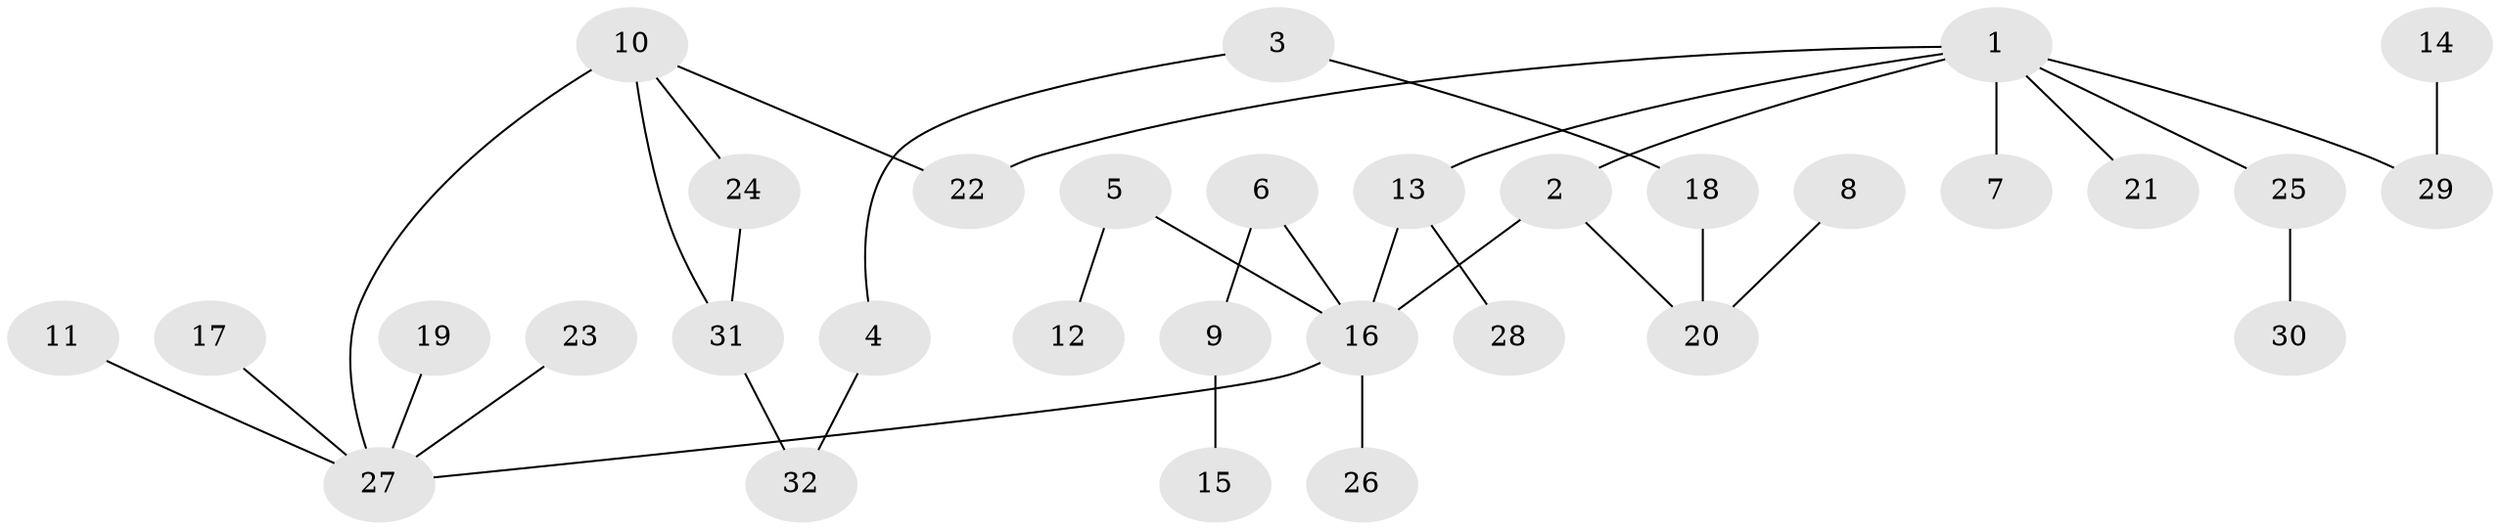 // original degree distribution, {2: 0.296875, 7: 0.015625, 3: 0.171875, 4: 0.046875, 6: 0.03125, 5: 0.03125, 1: 0.40625}
// Generated by graph-tools (version 1.1) at 2025/49/03/09/25 03:49:19]
// undirected, 32 vertices, 35 edges
graph export_dot {
graph [start="1"]
  node [color=gray90,style=filled];
  1;
  2;
  3;
  4;
  5;
  6;
  7;
  8;
  9;
  10;
  11;
  12;
  13;
  14;
  15;
  16;
  17;
  18;
  19;
  20;
  21;
  22;
  23;
  24;
  25;
  26;
  27;
  28;
  29;
  30;
  31;
  32;
  1 -- 2 [weight=1.0];
  1 -- 7 [weight=1.0];
  1 -- 13 [weight=1.0];
  1 -- 21 [weight=1.0];
  1 -- 22 [weight=1.0];
  1 -- 25 [weight=1.0];
  1 -- 29 [weight=1.0];
  2 -- 16 [weight=1.0];
  2 -- 20 [weight=1.0];
  3 -- 4 [weight=1.0];
  3 -- 18 [weight=1.0];
  4 -- 32 [weight=1.0];
  5 -- 12 [weight=1.0];
  5 -- 16 [weight=1.0];
  6 -- 9 [weight=1.0];
  6 -- 16 [weight=1.0];
  8 -- 20 [weight=1.0];
  9 -- 15 [weight=1.0];
  10 -- 22 [weight=1.0];
  10 -- 24 [weight=1.0];
  10 -- 27 [weight=1.0];
  10 -- 31 [weight=2.0];
  11 -- 27 [weight=1.0];
  13 -- 16 [weight=1.0];
  13 -- 28 [weight=1.0];
  14 -- 29 [weight=1.0];
  16 -- 26 [weight=1.0];
  16 -- 27 [weight=1.0];
  17 -- 27 [weight=1.0];
  18 -- 20 [weight=1.0];
  19 -- 27 [weight=1.0];
  23 -- 27 [weight=1.0];
  24 -- 31 [weight=1.0];
  25 -- 30 [weight=1.0];
  31 -- 32 [weight=1.0];
}
